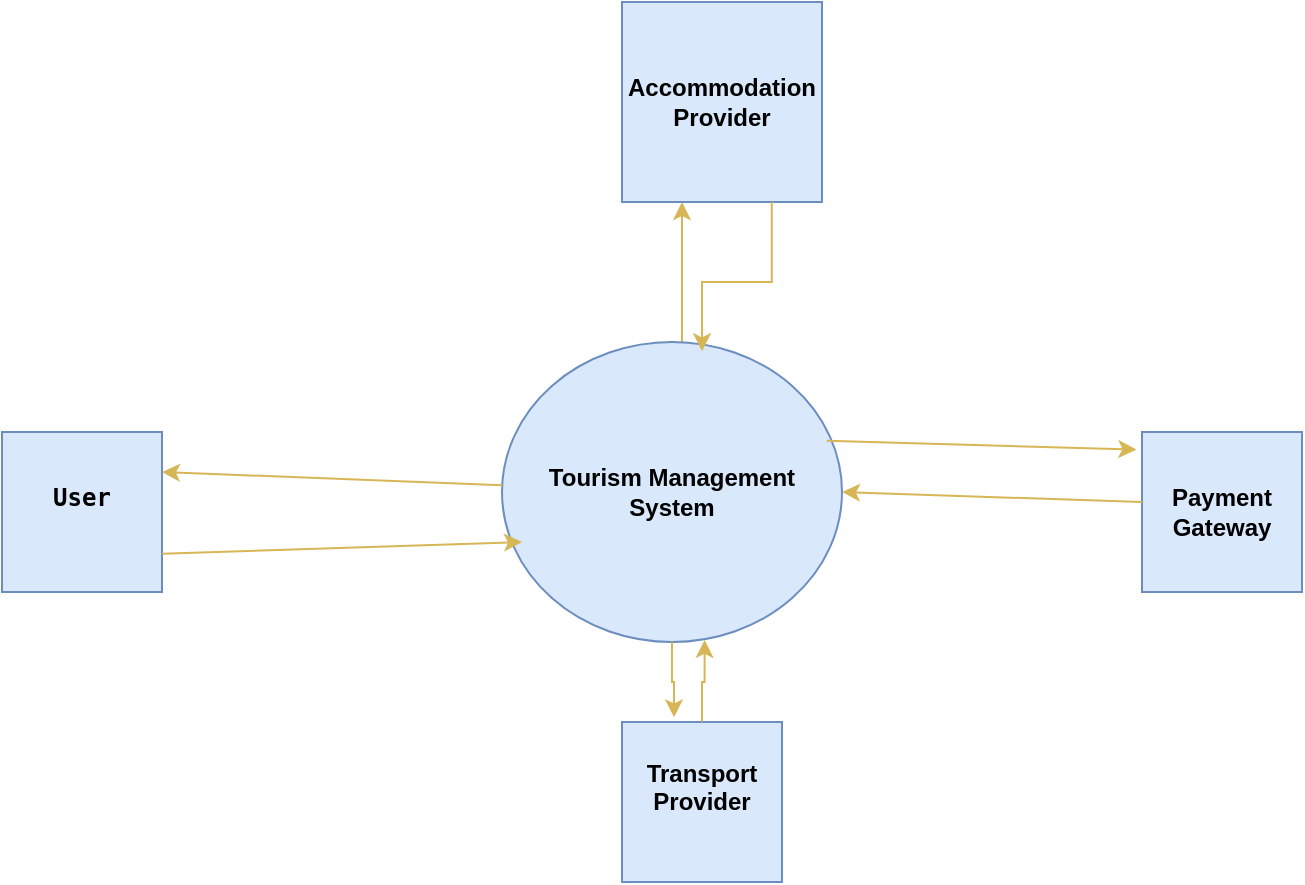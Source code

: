 <mxfile version="26.2.9" pages="2">
  <diagram id="e9ZhwbBFNkvsDwkzhcLI" name="Page-2">
    <mxGraphModel dx="2197" dy="507" grid="1" gridSize="10" guides="1" tooltips="1" connect="1" arrows="1" fold="1" page="1" pageScale="1" pageWidth="1169" pageHeight="1654" math="0" shadow="0">
      <root>
        <mxCell id="0" />
        <mxCell id="1" parent="0" />
        <mxCell id="ZQtWfu4IN5E1kSHO4ciF-17" style="edgeStyle=orthogonalEdgeStyle;rounded=0;orthogonalLoop=1;jettySize=auto;html=1;fillColor=#fff2cc;strokeColor=#d6b656;" edge="1" parent="1" source="ZQtWfu4IN5E1kSHO4ciF-1" target="ZQtWfu4IN5E1kSHO4ciF-14">
          <mxGeometry relative="1" as="geometry">
            <Array as="points">
              <mxPoint x="-740" y="400" />
              <mxPoint x="-740" y="400" />
            </Array>
          </mxGeometry>
        </mxCell>
        <mxCell id="ZQtWfu4IN5E1kSHO4ciF-1" value="&lt;b&gt;Tourism Management System&lt;/b&gt;" style="ellipse;whiteSpace=wrap;html=1;fillColor=#dae8fc;strokeColor=#6c8ebf;" vertex="1" parent="1">
          <mxGeometry x="-830" y="430" width="170" height="150" as="geometry" />
        </mxCell>
        <mxCell id="ZQtWfu4IN5E1kSHO4ciF-3" value="Payment Gateway" style="whiteSpace=wrap;html=1;aspect=fixed;fillColor=#dae8fc;strokeColor=#6c8ebf;fontStyle=1" vertex="1" parent="1">
          <mxGeometry x="-510" y="475" width="80" height="80" as="geometry" />
        </mxCell>
        <mxCell id="ZQtWfu4IN5E1kSHO4ciF-4" value="&#xa;&lt;code data-start=&quot;269&quot; data-end=&quot;275&quot;&gt;User&lt;/code&gt; &#xa;&#xa;" style="whiteSpace=wrap;html=1;aspect=fixed;fillColor=#dae8fc;strokeColor=#6c8ebf;fontStyle=1" vertex="1" parent="1">
          <mxGeometry x="-1080" y="475" width="80" height="80" as="geometry" />
        </mxCell>
        <mxCell id="ZQtWfu4IN5E1kSHO4ciF-7" value="" style="endArrow=classic;html=1;rounded=0;entryX=0;entryY=0.5;entryDx=0;entryDy=0;fillColor=#fff2cc;strokeColor=#d6b656;" edge="1" parent="1">
          <mxGeometry width="50" height="50" relative="1" as="geometry">
            <mxPoint x="-1000" y="535.882" as="sourcePoint" />
            <mxPoint x="-820.0" y="530" as="targetPoint" />
            <Array as="points" />
          </mxGeometry>
        </mxCell>
        <mxCell id="ZQtWfu4IN5E1kSHO4ciF-10" value="" style="endArrow=classic;html=1;rounded=0;entryX=1;entryY=0.5;entryDx=0;entryDy=0;exitX=0;exitY=0.438;exitDx=0;exitDy=0;exitPerimeter=0;fillColor=#fff2cc;strokeColor=#d6b656;" edge="1" parent="1" source="ZQtWfu4IN5E1kSHO4ciF-3" target="ZQtWfu4IN5E1kSHO4ciF-1">
          <mxGeometry width="50" height="50" relative="1" as="geometry">
            <mxPoint x="-800" y="520" as="sourcePoint" />
            <mxPoint x="-750" y="470" as="targetPoint" />
            <Array as="points" />
          </mxGeometry>
        </mxCell>
        <mxCell id="ZQtWfu4IN5E1kSHO4ciF-11" value="" style="endArrow=classic;html=1;rounded=0;entryX=1;entryY=0.25;entryDx=0;entryDy=0;fillColor=#fff2cc;strokeColor=#d6b656;" edge="1" parent="1" source="ZQtWfu4IN5E1kSHO4ciF-1" target="ZQtWfu4IN5E1kSHO4ciF-4">
          <mxGeometry width="50" height="50" relative="1" as="geometry">
            <mxPoint x="-930" y="510" as="sourcePoint" />
            <mxPoint x="-880" y="460" as="targetPoint" />
          </mxGeometry>
        </mxCell>
        <mxCell id="ZQtWfu4IN5E1kSHO4ciF-13" value="" style="endArrow=classic;html=1;rounded=0;exitX=0.955;exitY=0.329;exitDx=0;exitDy=0;exitPerimeter=0;entryX=-0.035;entryY=0.11;entryDx=0;entryDy=0;entryPerimeter=0;fillColor=#fff2cc;strokeColor=#d6b656;" edge="1" parent="1" source="ZQtWfu4IN5E1kSHO4ciF-1" target="ZQtWfu4IN5E1kSHO4ciF-3">
          <mxGeometry width="50" height="50" relative="1" as="geometry">
            <mxPoint x="-650" y="500" as="sourcePoint" />
            <mxPoint x="-600" y="450" as="targetPoint" />
          </mxGeometry>
        </mxCell>
        <mxCell id="ZQtWfu4IN5E1kSHO4ciF-14" value="&lt;b&gt;Accommodation Provider&lt;/b&gt;" style="whiteSpace=wrap;html=1;aspect=fixed;fillColor=#dae8fc;strokeColor=#6c8ebf;" vertex="1" parent="1">
          <mxGeometry x="-770" y="260" width="100" height="100" as="geometry" />
        </mxCell>
        <mxCell id="ZQtWfu4IN5E1kSHO4ciF-15" style="edgeStyle=orthogonalEdgeStyle;rounded=0;orthogonalLoop=1;jettySize=auto;html=1;entryX=0.442;entryY=0.031;entryDx=0;entryDy=0;entryPerimeter=0;fillColor=#fff2cc;strokeColor=#d6b656;" edge="1" parent="1">
          <mxGeometry relative="1" as="geometry">
            <mxPoint x="-695.13" y="360" as="sourcePoint" />
            <mxPoint x="-729.99" y="434.65" as="targetPoint" />
            <Array as="points">
              <mxPoint x="-695.13" y="400" />
              <mxPoint x="-730.13" y="400" />
            </Array>
          </mxGeometry>
        </mxCell>
        <mxCell id="ZQtWfu4IN5E1kSHO4ciF-18" value="&#xa;Transport Provider&#xa;&#xa;" style="whiteSpace=wrap;html=1;aspect=fixed;fillColor=#dae8fc;strokeColor=#6c8ebf;fontStyle=1" vertex="1" parent="1">
          <mxGeometry x="-770" y="620" width="80" height="80" as="geometry" />
        </mxCell>
        <mxCell id="ZQtWfu4IN5E1kSHO4ciF-21" style="edgeStyle=orthogonalEdgeStyle;rounded=0;orthogonalLoop=1;jettySize=auto;html=1;entryX=0.596;entryY=0.993;entryDx=0;entryDy=0;entryPerimeter=0;fillColor=#fff2cc;strokeColor=#d6b656;" edge="1" parent="1" source="ZQtWfu4IN5E1kSHO4ciF-18" target="ZQtWfu4IN5E1kSHO4ciF-1">
          <mxGeometry relative="1" as="geometry" />
        </mxCell>
        <mxCell id="ZQtWfu4IN5E1kSHO4ciF-22" style="edgeStyle=orthogonalEdgeStyle;rounded=0;orthogonalLoop=1;jettySize=auto;html=1;entryX=0.325;entryY=-0.029;entryDx=0;entryDy=0;entryPerimeter=0;fillColor=#fff2cc;strokeColor=#d6b656;" edge="1" parent="1" source="ZQtWfu4IN5E1kSHO4ciF-1" target="ZQtWfu4IN5E1kSHO4ciF-18">
          <mxGeometry relative="1" as="geometry" />
        </mxCell>
      </root>
    </mxGraphModel>
  </diagram>
  <diagram name="Page-1" id="AV8o89k6OxFn7zrJlK9j">
    <mxGraphModel dx="874" dy="431" grid="1" gridSize="10" guides="1" tooltips="1" connect="1" arrows="1" fold="1" page="1" pageScale="1" pageWidth="827" pageHeight="1169" math="0" shadow="0">
      <root>
        <mxCell id="0" />
        <mxCell id="1" parent="0" />
        <mxCell id="yY4RNWC6WDRJ0W4KW_at-39" value="" style="ellipse;whiteSpace=wrap;html=1;aspect=fixed;" parent="1" vertex="1">
          <mxGeometry x="175" width="500" height="500" as="geometry" />
        </mxCell>
        <mxCell id="yY4RNWC6WDRJ0W4KW_at-29" value="" style="ellipse;whiteSpace=wrap;html=1;aspect=fixed;" parent="1" vertex="1">
          <mxGeometry x="225" y="57.5" width="400" height="400" as="geometry" />
        </mxCell>
        <mxCell id="yY4RNWC6WDRJ0W4KW_at-15" value="" style="ellipse;whiteSpace=wrap;html=1;aspect=fixed;" parent="1" vertex="1">
          <mxGeometry x="277.5" y="110" width="295" height="295" as="geometry" />
        </mxCell>
        <mxCell id="yY4RNWC6WDRJ0W4KW_at-3" value="" style="ellipse;whiteSpace=wrap;html=1;aspect=fixed;labelBackgroundColor=none;" parent="1" vertex="1">
          <mxGeometry x="324.5" y="144.5" width="201" height="201" as="geometry" />
        </mxCell>
        <mxCell id="B2SONpCAMIQnBQk44XF8-1" value="&lt;strong data-end=&quot;358&quot; data-start=&quot;329&quot;&gt;Tourism Management System&lt;/strong&gt;" style="ellipse;whiteSpace=wrap;html=1;aspect=fixed;labelBackgroundColor=none;" parent="1" vertex="1">
          <mxGeometry x="380" y="200" width="90" height="90" as="geometry" />
        </mxCell>
        <mxCell id="yY4RNWC6WDRJ0W4KW_at-1" value="" style="image;sketch=0;aspect=fixed;html=1;points=[];align=center;fontSize=12;image=img/lib/mscae/Person.svg;labelBackgroundColor=none;" parent="1" vertex="1">
          <mxGeometry x="347.6" y="210" width="14.8" height="20" as="geometry" />
        </mxCell>
        <mxCell id="yY4RNWC6WDRJ0W4KW_at-8" value="Platform Developers &amp;amp; IT Team" style="text;html=1;align=center;verticalAlign=middle;whiteSpace=wrap;rounded=0;" parent="1" vertex="1">
          <mxGeometry x="330" y="240" width="50" height="20" as="geometry" />
        </mxCell>
        <mxCell id="yY4RNWC6WDRJ0W4KW_at-9" value="" style="image;sketch=0;aspect=fixed;html=1;points=[];align=center;fontSize=12;image=img/lib/mscae/Person.svg;" parent="1" vertex="1">
          <mxGeometry x="492.6" y="210" width="14.8" height="20" as="geometry" />
        </mxCell>
        <mxCell id="yY4RNWC6WDRJ0W4KW_at-11" value="System Managers" style="text;html=1;align=center;verticalAlign=middle;whiteSpace=wrap;rounded=0;" parent="1" vertex="1">
          <mxGeometry x="470" y="235" width="60" height="30" as="geometry" />
        </mxCell>
        <mxCell id="yY4RNWC6WDRJ0W4KW_at-12" value="" style="image;sketch=0;aspect=fixed;html=1;points=[];align=center;fontSize=12;image=img/lib/mscae/Person.svg;" parent="1" vertex="1">
          <mxGeometry x="417.6" y="282.5" width="14.8" height="20" as="geometry" />
        </mxCell>
        <mxCell id="yY4RNWC6WDRJ0W4KW_at-14" value="Green Park Investment Group" style="text;html=1;align=center;verticalAlign=middle;whiteSpace=wrap;rounded=0;" parent="1" vertex="1">
          <mxGeometry x="360" y="310" width="147.5" height="20" as="geometry" />
        </mxCell>
        <mxCell id="yY4RNWC6WDRJ0W4KW_at-17" value="System-Level&amp;nbsp;" style="text;html=1;align=center;verticalAlign=middle;whiteSpace=wrap;rounded=0;labelBackgroundColor=default;fontColor=light-dark(#000000,#FF3333);" parent="1" vertex="1">
          <mxGeometry x="395" y="160" width="60" height="30" as="geometry" />
        </mxCell>
        <mxCell id="yY4RNWC6WDRJ0W4KW_at-18" value="Primary Users" style="text;html=1;align=center;verticalAlign=middle;whiteSpace=wrap;rounded=0;fontColor=light-dark(#000000,#FF3333);" parent="1" vertex="1">
          <mxGeometry x="395" y="114.5" width="60" height="30" as="geometry" />
        </mxCell>
        <mxCell id="yY4RNWC6WDRJ0W4KW_at-20" value="Tourists" style="text;html=1;align=center;verticalAlign=middle;whiteSpace=wrap;rounded=0;" parent="1" vertex="1">
          <mxGeometry x="277.5" y="272.5" width="60" height="30" as="geometry" />
        </mxCell>
        <mxCell id="yY4RNWC6WDRJ0W4KW_at-21" value="" style="image;sketch=0;aspect=fixed;html=1;points=[];align=center;fontSize=12;image=img/lib/mscae/Person.svg;" parent="1" vertex="1">
          <mxGeometry x="337.8" y="320" width="22.2" height="30" as="geometry" />
        </mxCell>
        <mxCell id="yY4RNWC6WDRJ0W4KW_at-22" value="Accommodation Providers" style="text;html=1;align=center;verticalAlign=middle;whiteSpace=wrap;rounded=0;" parent="1" vertex="1">
          <mxGeometry x="340" y="350" width="40" height="30" as="geometry" />
        </mxCell>
        <mxCell id="yY4RNWC6WDRJ0W4KW_at-23" value="" style="image;sketch=0;aspect=fixed;html=1;points=[];align=center;fontSize=12;image=img/lib/mscae/Person.svg;" parent="1" vertex="1">
          <mxGeometry x="492.8" y="315.5" width="22.2" height="30" as="geometry" />
        </mxCell>
        <mxCell id="yY4RNWC6WDRJ0W4KW_at-24" value="Transportation Providers" style="text;html=1;align=center;verticalAlign=middle;whiteSpace=wrap;rounded=0;" parent="1" vertex="1">
          <mxGeometry x="455" y="350" width="60" height="30" as="geometry" />
        </mxCell>
        <mxCell id="yY4RNWC6WDRJ0W4KW_at-25" value="" style="image;sketch=0;aspect=fixed;html=1;points=[];align=center;fontSize=12;image=img/lib/mscae/Person.svg;" parent="1" vertex="1">
          <mxGeometry x="540" y="218.75" width="16.65" height="22.5" as="geometry" />
        </mxCell>
        <mxCell id="yY4RNWC6WDRJ0W4KW_at-27" value="Activity Providers" style="text;html=1;align=center;verticalAlign=middle;whiteSpace=wrap;rounded=0;" parent="1" vertex="1">
          <mxGeometry x="527.5" y="255" width="45" height="17.5" as="geometry" />
        </mxCell>
        <mxCell id="yY4RNWC6WDRJ0W4KW_at-30" value="Community &amp;amp; Local Impact" style="text;html=1;align=center;verticalAlign=middle;whiteSpace=wrap;rounded=0;fontColor=light-dark(#000000,#FF3333);" parent="1" vertex="1">
          <mxGeometry x="395" y="70" width="60" height="30" as="geometry" />
        </mxCell>
        <mxCell id="yY4RNWC6WDRJ0W4KW_at-31" value="" style="image;sketch=0;aspect=fixed;html=1;points=[];align=center;fontSize=12;image=img/lib/mscae/Person.svg;" parent="1" vertex="1">
          <mxGeometry x="253.75" y="160" width="22.2" height="30" as="geometry" />
        </mxCell>
        <mxCell id="yY4RNWC6WDRJ0W4KW_at-32" value="Local Communities &amp;amp; Villages" style="text;html=1;align=center;verticalAlign=middle;whiteSpace=wrap;rounded=0;" parent="1" vertex="1">
          <mxGeometry x="250" y="217.5" width="20" as="geometry" />
        </mxCell>
        <mxCell id="yY4RNWC6WDRJ0W4KW_at-33" style="edgeStyle=orthogonalEdgeStyle;rounded=0;orthogonalLoop=1;jettySize=auto;html=1;exitX=1;exitY=0.5;exitDx=0;exitDy=0;entryX=0.75;entryY=1;entryDx=0;entryDy=0;" parent="1" source="yY4RNWC6WDRJ0W4KW_at-32" target="yY4RNWC6WDRJ0W4KW_at-32" edge="1">
          <mxGeometry relative="1" as="geometry" />
        </mxCell>
        <mxCell id="yY4RNWC6WDRJ0W4KW_at-36" value="" style="image;sketch=0;aspect=fixed;html=1;points=[];align=center;fontSize=12;image=img/lib/mscae/Person.svg;" parent="1" vertex="1">
          <mxGeometry x="585.15" y="170" width="22.2" height="30" as="geometry" />
        </mxCell>
        <mxCell id="yY4RNWC6WDRJ0W4KW_at-37" value="Supporting/Regulatory Entities" style="text;html=1;align=center;verticalAlign=middle;whiteSpace=wrap;rounded=0;fontColor=light-dark(#000000,#FF3333);" parent="1" vertex="1">
          <mxGeometry x="395" y="20" width="75" height="30" as="geometry" />
        </mxCell>
        <mxCell id="yY4RNWC6WDRJ0W4KW_at-38" value="Local Businesses &amp;amp; Restaurants" style="text;html=1;align=center;verticalAlign=middle;whiteSpace=wrap;rounded=0;" parent="1" vertex="1">
          <mxGeometry x="572.5" y="230" width="47.5" as="geometry" />
        </mxCell>
        <mxCell id="yY4RNWC6WDRJ0W4KW_at-40" value="" style="image;sketch=0;aspect=fixed;html=1;points=[];align=center;fontSize=12;image=img/lib/mscae/Person.svg;" parent="1" vertex="1">
          <mxGeometry x="190" y="183.75" width="25.9" height="35" as="geometry" />
        </mxCell>
        <mxCell id="yY4RNWC6WDRJ0W4KW_at-41" value="Travel Service Providers" style="text;html=1;align=center;verticalAlign=middle;whiteSpace=wrap;rounded=0;" parent="1" vertex="1">
          <mxGeometry x="172.95" y="225" width="60" height="30" as="geometry" />
        </mxCell>
        <mxCell id="yY4RNWC6WDRJ0W4KW_at-43" value="" style="edgeStyle=orthogonalEdgeStyle;rounded=0;orthogonalLoop=1;jettySize=auto;html=1;" parent="1" source="yY4RNWC6WDRJ0W4KW_at-20" target="yY4RNWC6WDRJ0W4KW_at-19" edge="1">
          <mxGeometry relative="1" as="geometry">
            <mxPoint x="308" y="273" as="sourcePoint" />
            <mxPoint x="425" y="405" as="targetPoint" />
          </mxGeometry>
        </mxCell>
        <mxCell id="yY4RNWC6WDRJ0W4KW_at-19" value="" style="image;sketch=0;aspect=fixed;html=1;points=[];align=center;fontSize=12;image=img/lib/mscae/Person.svg;" parent="1" vertex="1">
          <mxGeometry x="298.25" y="251.25" width="18.5" height="25" as="geometry" />
        </mxCell>
        <mxCell id="yY4RNWC6WDRJ0W4KW_at-44" value="" style="image;sketch=0;aspect=fixed;html=1;points=[];align=center;fontSize=12;image=img/lib/mscae/Person.svg;" parent="1" vertex="1">
          <mxGeometry x="640" y="240" width="25.9" height="35" as="geometry" />
        </mxCell>
        <mxCell id="yY4RNWC6WDRJ0W4KW_at-45" value="Government Tourism Authorities" style="text;html=1;align=center;verticalAlign=middle;whiteSpace=wrap;rounded=0;" parent="1" vertex="1">
          <mxGeometry x="625.45" y="282.5" width="55" height="31.25" as="geometry" />
        </mxCell>
      </root>
    </mxGraphModel>
  </diagram>
</mxfile>
